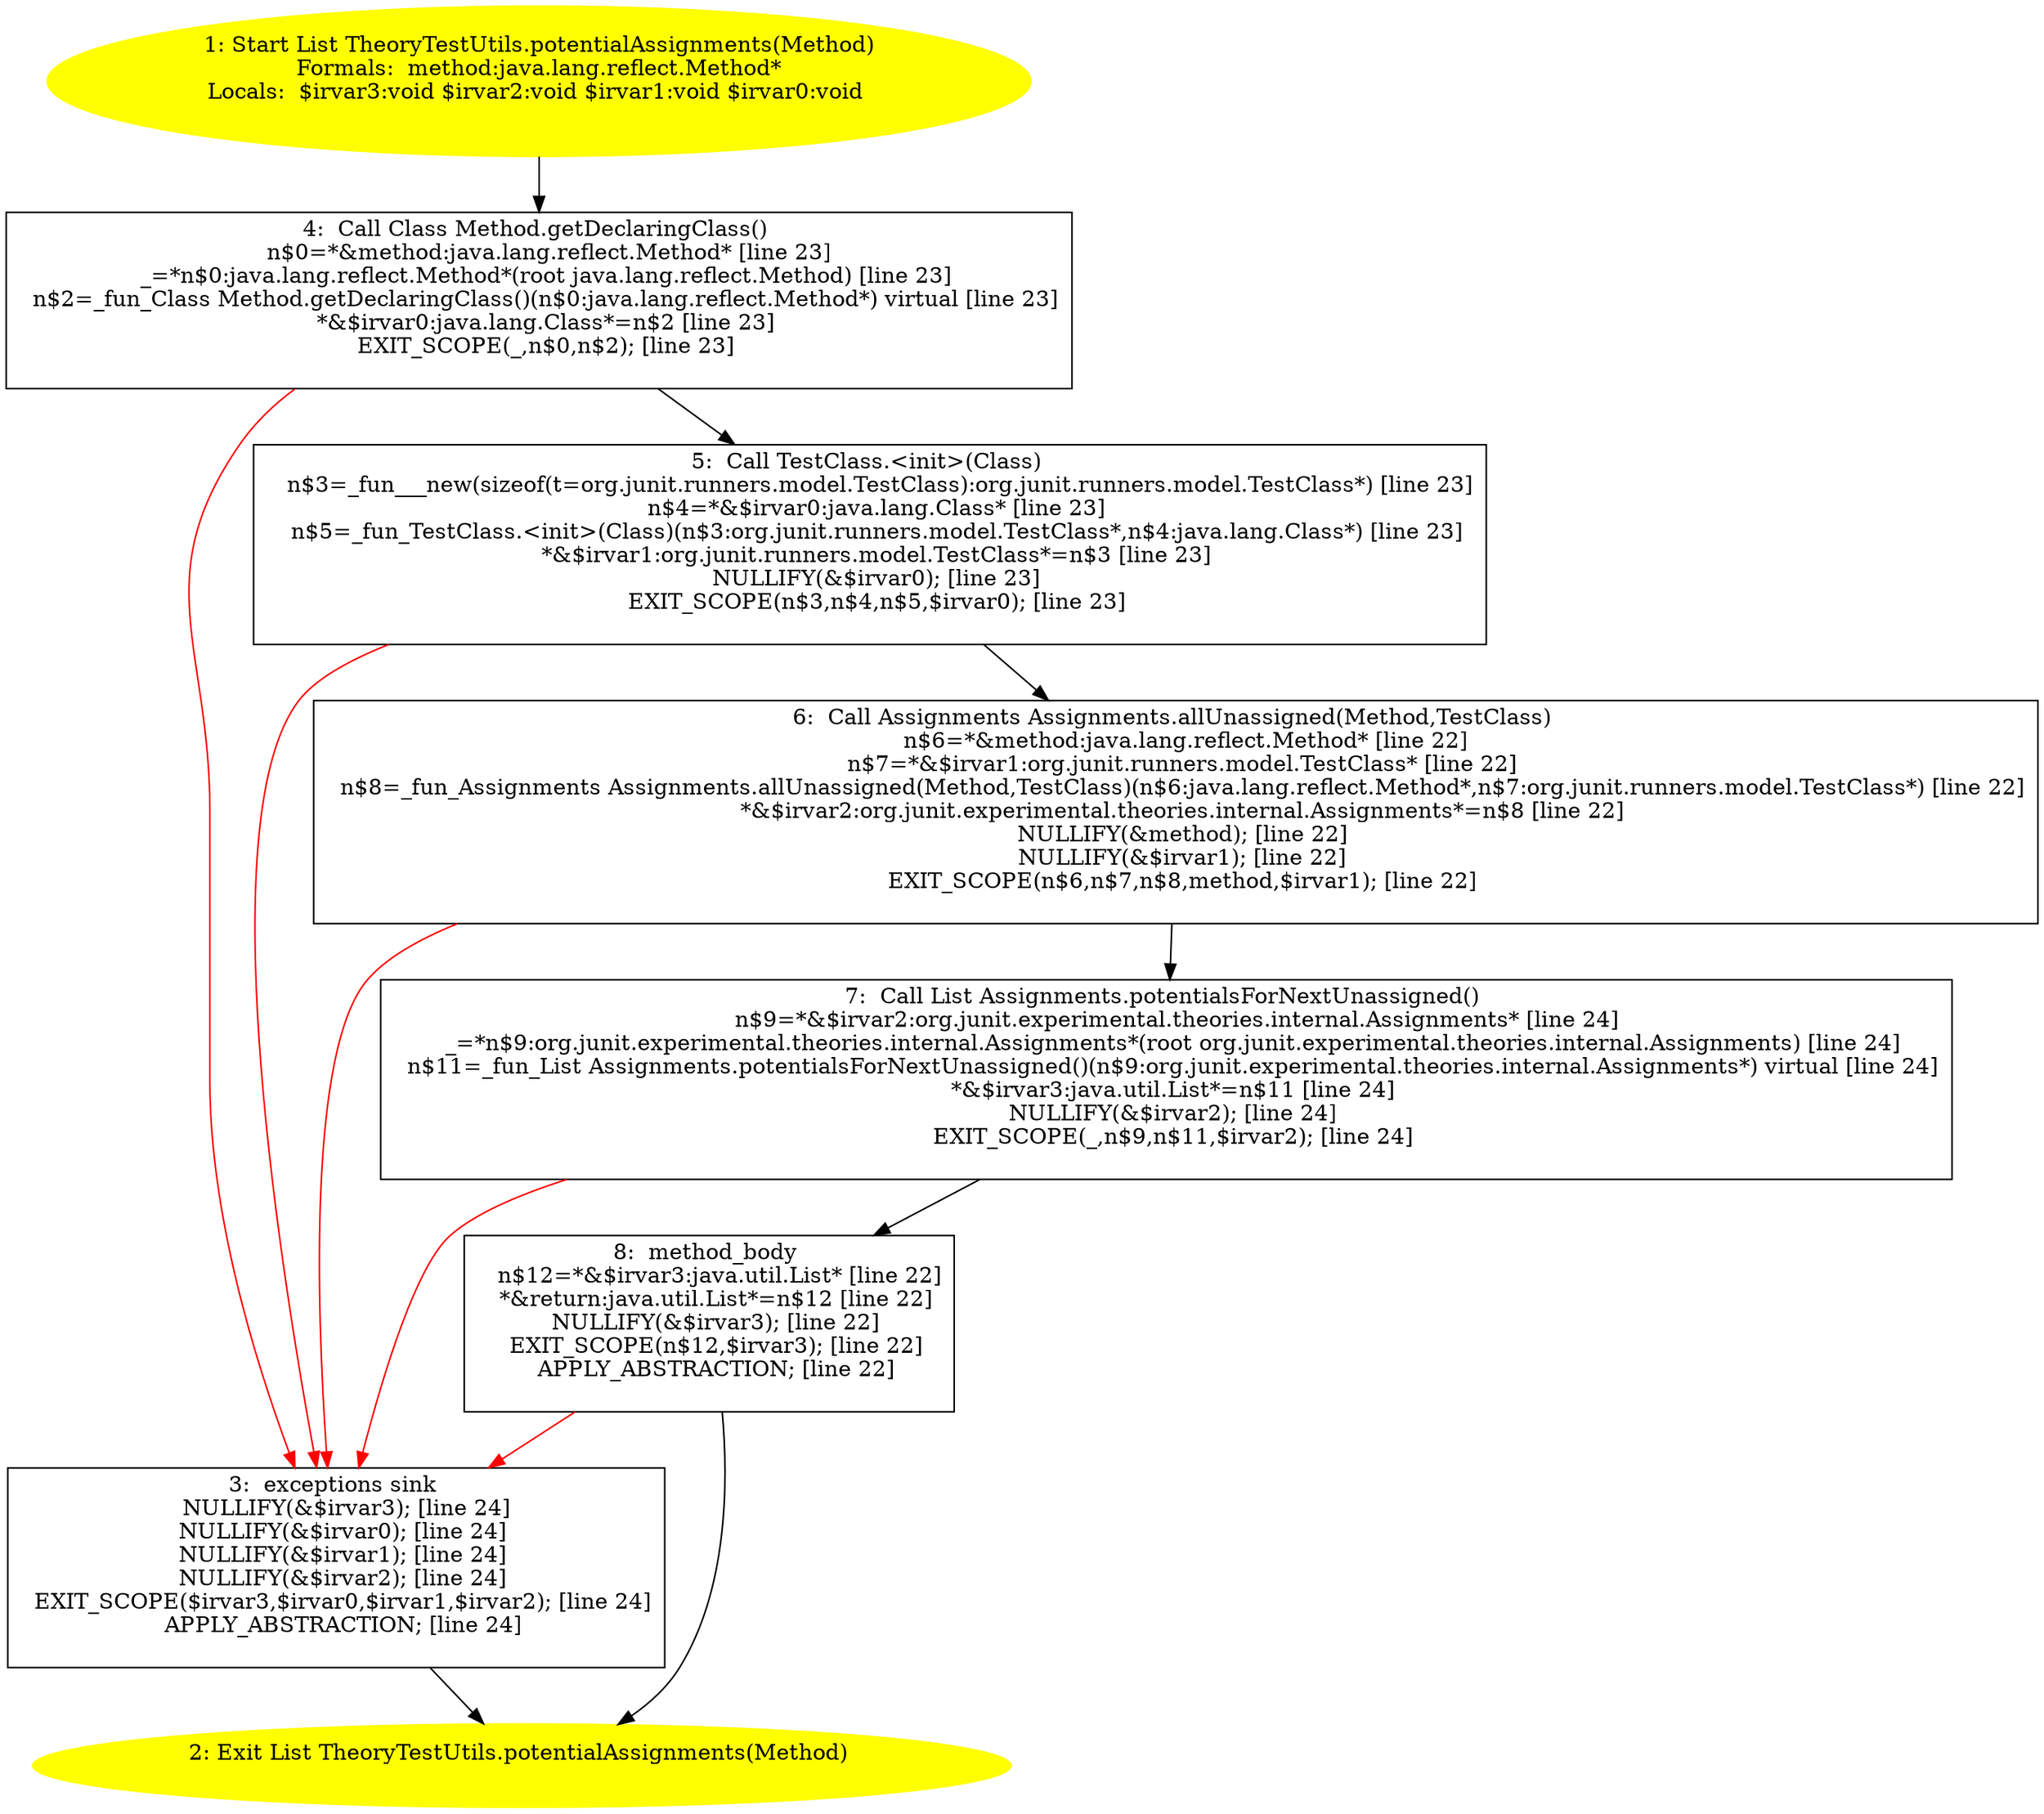 /* @generated */
digraph cfg {
"org.junit.tests.experimental.theories.TheoryTestUtils.potentialAssignments(java.lang.reflect.Method).1133443e4bacb01f5e9c34118c27cfc5_1" [label="1: Start List TheoryTestUtils.potentialAssignments(Method)\nFormals:  method:java.lang.reflect.Method*\nLocals:  $irvar3:void $irvar2:void $irvar1:void $irvar0:void \n  " color=yellow style=filled]
	

	 "org.junit.tests.experimental.theories.TheoryTestUtils.potentialAssignments(java.lang.reflect.Method).1133443e4bacb01f5e9c34118c27cfc5_1" -> "org.junit.tests.experimental.theories.TheoryTestUtils.potentialAssignments(java.lang.reflect.Method).1133443e4bacb01f5e9c34118c27cfc5_4" ;
"org.junit.tests.experimental.theories.TheoryTestUtils.potentialAssignments(java.lang.reflect.Method).1133443e4bacb01f5e9c34118c27cfc5_2" [label="2: Exit List TheoryTestUtils.potentialAssignments(Method) \n  " color=yellow style=filled]
	

"org.junit.tests.experimental.theories.TheoryTestUtils.potentialAssignments(java.lang.reflect.Method).1133443e4bacb01f5e9c34118c27cfc5_3" [label="3:  exceptions sink \n   NULLIFY(&$irvar3); [line 24]\n  NULLIFY(&$irvar0); [line 24]\n  NULLIFY(&$irvar1); [line 24]\n  NULLIFY(&$irvar2); [line 24]\n  EXIT_SCOPE($irvar3,$irvar0,$irvar1,$irvar2); [line 24]\n  APPLY_ABSTRACTION; [line 24]\n " shape="box"]
	

	 "org.junit.tests.experimental.theories.TheoryTestUtils.potentialAssignments(java.lang.reflect.Method).1133443e4bacb01f5e9c34118c27cfc5_3" -> "org.junit.tests.experimental.theories.TheoryTestUtils.potentialAssignments(java.lang.reflect.Method).1133443e4bacb01f5e9c34118c27cfc5_2" ;
"org.junit.tests.experimental.theories.TheoryTestUtils.potentialAssignments(java.lang.reflect.Method).1133443e4bacb01f5e9c34118c27cfc5_4" [label="4:  Call Class Method.getDeclaringClass() \n   n$0=*&method:java.lang.reflect.Method* [line 23]\n  _=*n$0:java.lang.reflect.Method*(root java.lang.reflect.Method) [line 23]\n  n$2=_fun_Class Method.getDeclaringClass()(n$0:java.lang.reflect.Method*) virtual [line 23]\n  *&$irvar0:java.lang.Class*=n$2 [line 23]\n  EXIT_SCOPE(_,n$0,n$2); [line 23]\n " shape="box"]
	

	 "org.junit.tests.experimental.theories.TheoryTestUtils.potentialAssignments(java.lang.reflect.Method).1133443e4bacb01f5e9c34118c27cfc5_4" -> "org.junit.tests.experimental.theories.TheoryTestUtils.potentialAssignments(java.lang.reflect.Method).1133443e4bacb01f5e9c34118c27cfc5_5" ;
	 "org.junit.tests.experimental.theories.TheoryTestUtils.potentialAssignments(java.lang.reflect.Method).1133443e4bacb01f5e9c34118c27cfc5_4" -> "org.junit.tests.experimental.theories.TheoryTestUtils.potentialAssignments(java.lang.reflect.Method).1133443e4bacb01f5e9c34118c27cfc5_3" [color="red" ];
"org.junit.tests.experimental.theories.TheoryTestUtils.potentialAssignments(java.lang.reflect.Method).1133443e4bacb01f5e9c34118c27cfc5_5" [label="5:  Call TestClass.<init>(Class) \n   n$3=_fun___new(sizeof(t=org.junit.runners.model.TestClass):org.junit.runners.model.TestClass*) [line 23]\n  n$4=*&$irvar0:java.lang.Class* [line 23]\n  n$5=_fun_TestClass.<init>(Class)(n$3:org.junit.runners.model.TestClass*,n$4:java.lang.Class*) [line 23]\n  *&$irvar1:org.junit.runners.model.TestClass*=n$3 [line 23]\n  NULLIFY(&$irvar0); [line 23]\n  EXIT_SCOPE(n$3,n$4,n$5,$irvar0); [line 23]\n " shape="box"]
	

	 "org.junit.tests.experimental.theories.TheoryTestUtils.potentialAssignments(java.lang.reflect.Method).1133443e4bacb01f5e9c34118c27cfc5_5" -> "org.junit.tests.experimental.theories.TheoryTestUtils.potentialAssignments(java.lang.reflect.Method).1133443e4bacb01f5e9c34118c27cfc5_6" ;
	 "org.junit.tests.experimental.theories.TheoryTestUtils.potentialAssignments(java.lang.reflect.Method).1133443e4bacb01f5e9c34118c27cfc5_5" -> "org.junit.tests.experimental.theories.TheoryTestUtils.potentialAssignments(java.lang.reflect.Method).1133443e4bacb01f5e9c34118c27cfc5_3" [color="red" ];
"org.junit.tests.experimental.theories.TheoryTestUtils.potentialAssignments(java.lang.reflect.Method).1133443e4bacb01f5e9c34118c27cfc5_6" [label="6:  Call Assignments Assignments.allUnassigned(Method,TestClass) \n   n$6=*&method:java.lang.reflect.Method* [line 22]\n  n$7=*&$irvar1:org.junit.runners.model.TestClass* [line 22]\n  n$8=_fun_Assignments Assignments.allUnassigned(Method,TestClass)(n$6:java.lang.reflect.Method*,n$7:org.junit.runners.model.TestClass*) [line 22]\n  *&$irvar2:org.junit.experimental.theories.internal.Assignments*=n$8 [line 22]\n  NULLIFY(&method); [line 22]\n  NULLIFY(&$irvar1); [line 22]\n  EXIT_SCOPE(n$6,n$7,n$8,method,$irvar1); [line 22]\n " shape="box"]
	

	 "org.junit.tests.experimental.theories.TheoryTestUtils.potentialAssignments(java.lang.reflect.Method).1133443e4bacb01f5e9c34118c27cfc5_6" -> "org.junit.tests.experimental.theories.TheoryTestUtils.potentialAssignments(java.lang.reflect.Method).1133443e4bacb01f5e9c34118c27cfc5_7" ;
	 "org.junit.tests.experimental.theories.TheoryTestUtils.potentialAssignments(java.lang.reflect.Method).1133443e4bacb01f5e9c34118c27cfc5_6" -> "org.junit.tests.experimental.theories.TheoryTestUtils.potentialAssignments(java.lang.reflect.Method).1133443e4bacb01f5e9c34118c27cfc5_3" [color="red" ];
"org.junit.tests.experimental.theories.TheoryTestUtils.potentialAssignments(java.lang.reflect.Method).1133443e4bacb01f5e9c34118c27cfc5_7" [label="7:  Call List Assignments.potentialsForNextUnassigned() \n   n$9=*&$irvar2:org.junit.experimental.theories.internal.Assignments* [line 24]\n  _=*n$9:org.junit.experimental.theories.internal.Assignments*(root org.junit.experimental.theories.internal.Assignments) [line 24]\n  n$11=_fun_List Assignments.potentialsForNextUnassigned()(n$9:org.junit.experimental.theories.internal.Assignments*) virtual [line 24]\n  *&$irvar3:java.util.List*=n$11 [line 24]\n  NULLIFY(&$irvar2); [line 24]\n  EXIT_SCOPE(_,n$9,n$11,$irvar2); [line 24]\n " shape="box"]
	

	 "org.junit.tests.experimental.theories.TheoryTestUtils.potentialAssignments(java.lang.reflect.Method).1133443e4bacb01f5e9c34118c27cfc5_7" -> "org.junit.tests.experimental.theories.TheoryTestUtils.potentialAssignments(java.lang.reflect.Method).1133443e4bacb01f5e9c34118c27cfc5_8" ;
	 "org.junit.tests.experimental.theories.TheoryTestUtils.potentialAssignments(java.lang.reflect.Method).1133443e4bacb01f5e9c34118c27cfc5_7" -> "org.junit.tests.experimental.theories.TheoryTestUtils.potentialAssignments(java.lang.reflect.Method).1133443e4bacb01f5e9c34118c27cfc5_3" [color="red" ];
"org.junit.tests.experimental.theories.TheoryTestUtils.potentialAssignments(java.lang.reflect.Method).1133443e4bacb01f5e9c34118c27cfc5_8" [label="8:  method_body \n   n$12=*&$irvar3:java.util.List* [line 22]\n  *&return:java.util.List*=n$12 [line 22]\n  NULLIFY(&$irvar3); [line 22]\n  EXIT_SCOPE(n$12,$irvar3); [line 22]\n  APPLY_ABSTRACTION; [line 22]\n " shape="box"]
	

	 "org.junit.tests.experimental.theories.TheoryTestUtils.potentialAssignments(java.lang.reflect.Method).1133443e4bacb01f5e9c34118c27cfc5_8" -> "org.junit.tests.experimental.theories.TheoryTestUtils.potentialAssignments(java.lang.reflect.Method).1133443e4bacb01f5e9c34118c27cfc5_2" ;
	 "org.junit.tests.experimental.theories.TheoryTestUtils.potentialAssignments(java.lang.reflect.Method).1133443e4bacb01f5e9c34118c27cfc5_8" -> "org.junit.tests.experimental.theories.TheoryTestUtils.potentialAssignments(java.lang.reflect.Method).1133443e4bacb01f5e9c34118c27cfc5_3" [color="red" ];
}
